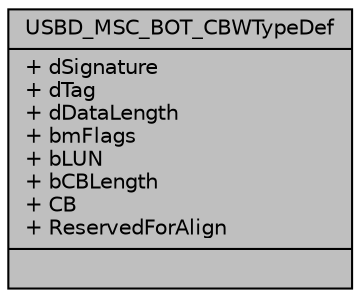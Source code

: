 digraph "USBD_MSC_BOT_CBWTypeDef"
{
  edge [fontname="Helvetica",fontsize="10",labelfontname="Helvetica",labelfontsize="10"];
  node [fontname="Helvetica",fontsize="10",shape=record];
  Node1 [label="{USBD_MSC_BOT_CBWTypeDef\n|+ dSignature\l+ dTag\l+ dDataLength\l+ bmFlags\l+ bLUN\l+ bCBLength\l+ CB\l+ ReservedForAlign\l|}",height=0.2,width=0.4,color="black", fillcolor="grey75", style="filled", fontcolor="black"];
}

